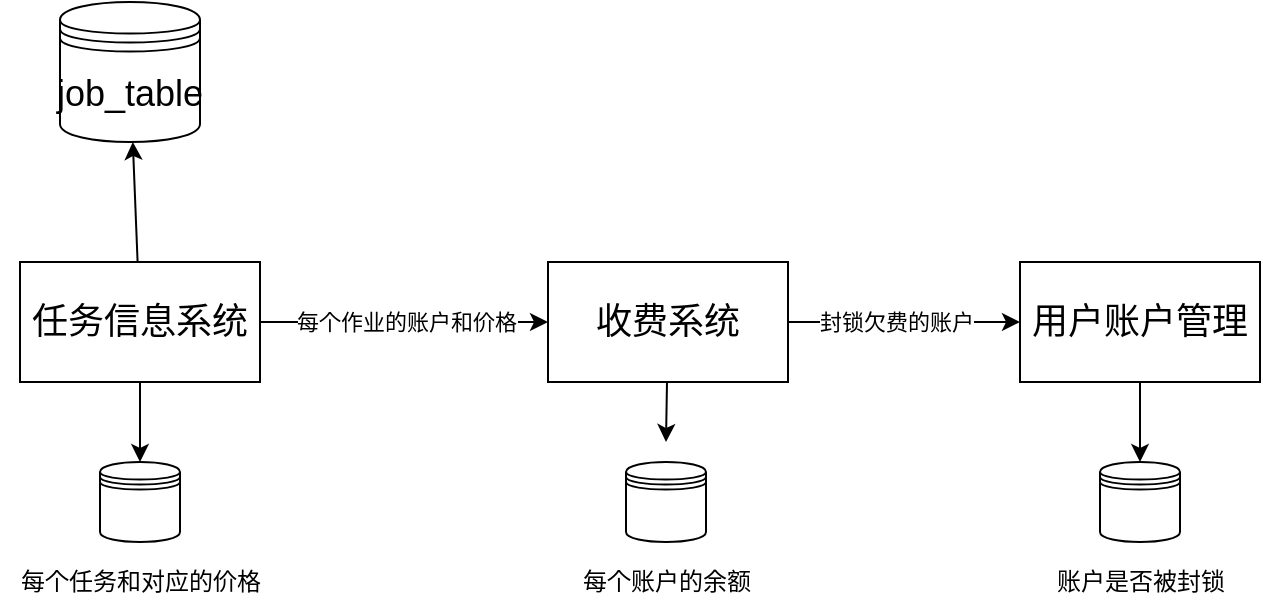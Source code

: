 <mxfile>
    <diagram id="5CUP3TfNOl4e5ZmtcnrC" name="Page-1">
        <mxGraphModel dx="940" dy="652" grid="1" gridSize="10" guides="1" tooltips="1" connect="1" arrows="1" fold="1" page="1" pageScale="1" pageWidth="827" pageHeight="1169" math="0" shadow="0">
            <root>
                <mxCell id="0"/>
                <mxCell id="1" parent="0"/>
                <mxCell id="9" style="edgeStyle=none;html=1;" edge="1" parent="1" source="2" target="3">
                    <mxGeometry relative="1" as="geometry"/>
                </mxCell>
                <mxCell id="10" value="每个作业的账户和价格" style="edgeLabel;html=1;align=center;verticalAlign=middle;resizable=0;points=[];" vertex="1" connectable="0" parent="9">
                    <mxGeometry x="-0.267" y="-1" relative="1" as="geometry">
                        <mxPoint x="20" y="-1" as="offset"/>
                    </mxGeometry>
                </mxCell>
                <mxCell id="11" style="edgeStyle=none;html=1;entryX=0.5;entryY=0;entryDx=0;entryDy=0;" edge="1" parent="1" source="2" target="5">
                    <mxGeometry relative="1" as="geometry"/>
                </mxCell>
                <mxCell id="25" style="edgeStyle=none;html=1;" edge="1" parent="1" source="2" target="24">
                    <mxGeometry relative="1" as="geometry"/>
                </mxCell>
                <mxCell id="2" value="任务信息系统" style="whiteSpace=wrap;html=1;fontSize=18;" vertex="1" parent="1">
                    <mxGeometry x="90" y="210" width="120" height="60" as="geometry"/>
                </mxCell>
                <mxCell id="12" style="edgeStyle=none;html=1;entryX=0.5;entryY=-0.25;entryDx=0;entryDy=0;entryPerimeter=0;" edge="1" parent="1" source="3" target="7">
                    <mxGeometry relative="1" as="geometry"/>
                </mxCell>
                <mxCell id="14" style="edgeStyle=none;html=1;entryX=0;entryY=0.5;entryDx=0;entryDy=0;" edge="1" parent="1" source="3" target="4">
                    <mxGeometry relative="1" as="geometry"/>
                </mxCell>
                <mxCell id="19" value="封锁欠费的账户" style="edgeLabel;html=1;align=center;verticalAlign=middle;resizable=0;points=[];" vertex="1" connectable="0" parent="14">
                    <mxGeometry x="-0.079" relative="1" as="geometry">
                        <mxPoint as="offset"/>
                    </mxGeometry>
                </mxCell>
                <mxCell id="3" value="&lt;font style=&quot;font-size: 18px&quot;&gt;收费系统&lt;/font&gt;" style="whiteSpace=wrap;html=1;" vertex="1" parent="1">
                    <mxGeometry x="354" y="210" width="120" height="60" as="geometry"/>
                </mxCell>
                <mxCell id="13" style="edgeStyle=none;html=1;entryX=0.5;entryY=0;entryDx=0;entryDy=0;" edge="1" parent="1" source="4" target="8">
                    <mxGeometry relative="1" as="geometry"/>
                </mxCell>
                <mxCell id="4" value="&lt;font style=&quot;font-size: 18px&quot;&gt;用户账户管理&lt;/font&gt;" style="whiteSpace=wrap;html=1;" vertex="1" parent="1">
                    <mxGeometry x="590" y="210" width="120" height="60" as="geometry"/>
                </mxCell>
                <mxCell id="5" value="" style="shape=datastore;whiteSpace=wrap;html=1;fontSize=18;" vertex="1" parent="1">
                    <mxGeometry x="130" y="310" width="40" height="40" as="geometry"/>
                </mxCell>
                <mxCell id="7" value="" style="shape=datastore;whiteSpace=wrap;html=1;fontSize=18;" vertex="1" parent="1">
                    <mxGeometry x="393" y="310" width="40" height="40" as="geometry"/>
                </mxCell>
                <mxCell id="8" value="" style="shape=datastore;whiteSpace=wrap;html=1;fontSize=18;" vertex="1" parent="1">
                    <mxGeometry x="630" y="310" width="40" height="40" as="geometry"/>
                </mxCell>
                <mxCell id="20" value="每个任务和对应的价格" style="text;html=1;align=center;verticalAlign=middle;resizable=0;points=[];autosize=1;strokeColor=none;" vertex="1" parent="1">
                    <mxGeometry x="80" y="360" width="140" height="20" as="geometry"/>
                </mxCell>
                <mxCell id="21" value="每个账户的余额" style="text;html=1;align=center;verticalAlign=middle;resizable=0;points=[];autosize=1;strokeColor=none;" vertex="1" parent="1">
                    <mxGeometry x="363" y="360" width="100" height="20" as="geometry"/>
                </mxCell>
                <mxCell id="22" value="账户是否被封锁" style="text;html=1;align=center;verticalAlign=middle;resizable=0;points=[];autosize=1;strokeColor=none;" vertex="1" parent="1">
                    <mxGeometry x="600" y="360" width="100" height="20" as="geometry"/>
                </mxCell>
                <mxCell id="24" value="job_table" style="shape=datastore;whiteSpace=wrap;html=1;fontSize=18;" vertex="1" parent="1">
                    <mxGeometry x="110" y="80" width="70" height="70" as="geometry"/>
                </mxCell>
            </root>
        </mxGraphModel>
    </diagram>
</mxfile>